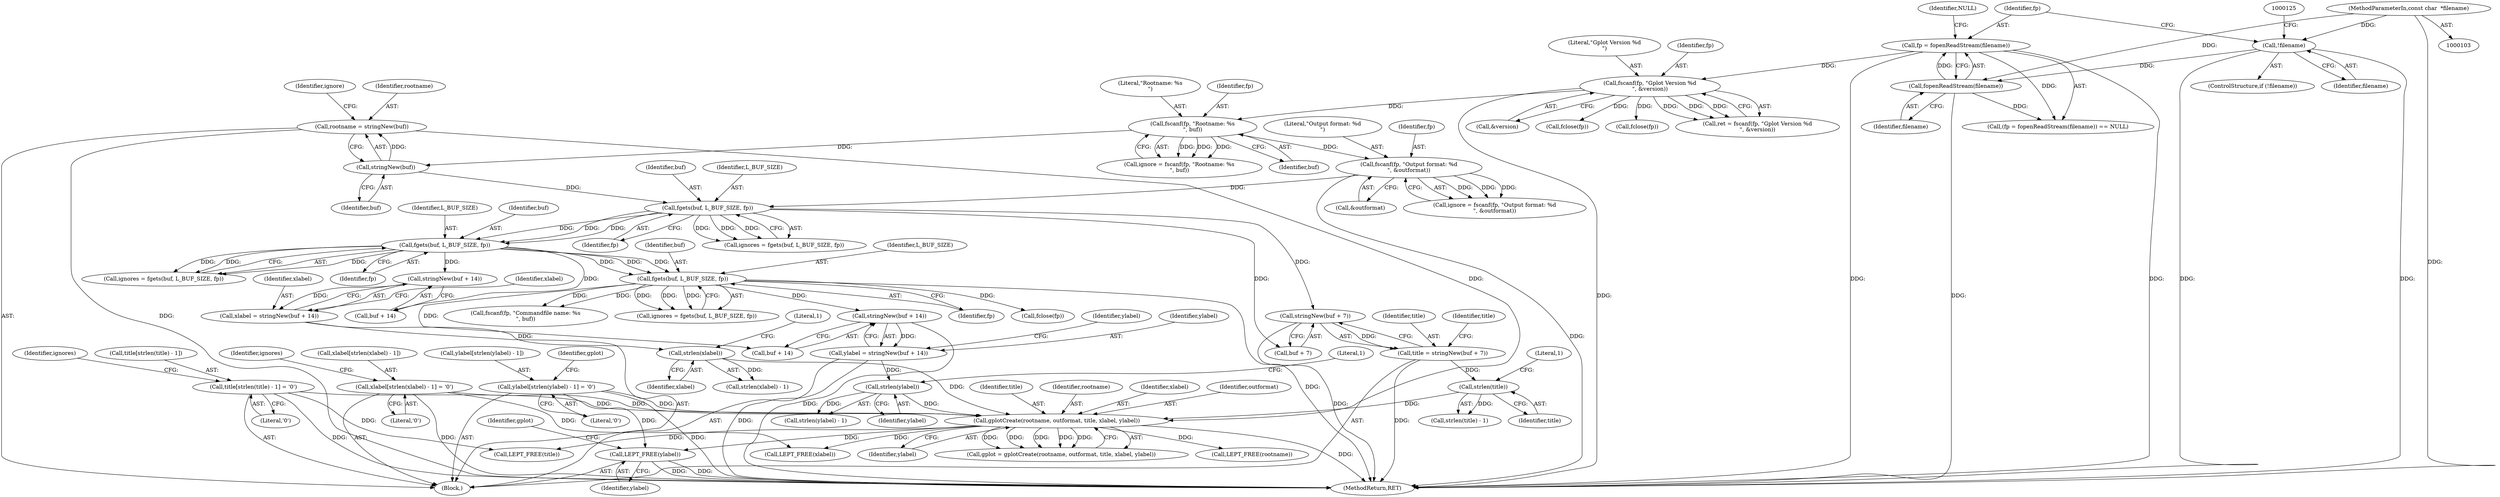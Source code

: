 digraph "1_leptonica_ee301cb2029db8a6289c5295daa42bba7715e99a_4@pointer" {
"1000270" [label="(Call,LEPT_FREE(ylabel))"];
"1000258" [label="(Call,gplotCreate(rootname, outformat, title, xlabel, ylabel))"];
"1000185" [label="(Call,rootname = stringNew(buf))"];
"1000187" [label="(Call,stringNew(buf))"];
"1000181" [label="(Call,fscanf(fp, \"Rootname: %s\n\", buf))"];
"1000146" [label="(Call,fscanf(fp, \"Gplot Version %d\n\", &version))"];
"1000132" [label="(Call,fp = fopenReadStream(filename))"];
"1000134" [label="(Call,fopenReadStream(filename))"];
"1000121" [label="(Call,!filename)"];
"1000104" [label="(MethodParameterIn,const char  *filename)"];
"1000208" [label="(Call,title[strlen(title) - 1] = '\0')"];
"1000212" [label="(Call,strlen(title))"];
"1000202" [label="(Call,title = stringNew(buf + 7))"];
"1000204" [label="(Call,stringNew(buf + 7))"];
"1000198" [label="(Call,fgets(buf, L_BUF_SIZE, fp))"];
"1000191" [label="(Call,fscanf(fp, \"Output format: %d\n\", &outformat))"];
"1000232" [label="(Call,strlen(xlabel))"];
"1000222" [label="(Call,xlabel = stringNew(buf + 14))"];
"1000224" [label="(Call,stringNew(buf + 14))"];
"1000218" [label="(Call,fgets(buf, L_BUF_SIZE, fp))"];
"1000228" [label="(Call,xlabel[strlen(xlabel) - 1] = '\0')"];
"1000252" [label="(Call,strlen(ylabel))"];
"1000242" [label="(Call,ylabel = stringNew(buf + 14))"];
"1000244" [label="(Call,stringNew(buf + 14))"];
"1000238" [label="(Call,fgets(buf, L_BUF_SIZE, fp))"];
"1000248" [label="(Call,ylabel[strlen(ylabel) - 1] = '\0')"];
"1000224" [label="(Call,stringNew(buf + 14))"];
"1000133" [label="(Identifier,fp)"];
"1000204" [label="(Call,stringNew(buf + 7))"];
"1000241" [label="(Identifier,fp)"];
"1000134" [label="(Call,fopenReadStream(filename))"];
"1000252" [label="(Call,strlen(ylabel))"];
"1000203" [label="(Identifier,title)"];
"1000264" [label="(Call,LEPT_FREE(rootname))"];
"1000257" [label="(Identifier,gplot)"];
"1000187" [label="(Call,stringNew(buf))"];
"1000250" [label="(Identifier,ylabel)"];
"1000183" [label="(Literal,\"Rootname: %s\n\")"];
"1000201" [label="(Identifier,fp)"];
"1000213" [label="(Identifier,title)"];
"1000233" [label="(Identifier,xlabel)"];
"1000135" [label="(Identifier,filename)"];
"1000260" [label="(Identifier,outformat)"];
"1000312" [label="(Call,fscanf(fp, \"Commandfile name: %s\n\", buf))"];
"1000132" [label="(Call,fp = fopenReadStream(filename))"];
"1000268" [label="(Call,LEPT_FREE(xlabel))"];
"1000225" [label="(Call,buf + 14)"];
"1000188" [label="(Identifier,buf)"];
"1000179" [label="(Call,ignore = fscanf(fp, \"Rootname: %s\n\", buf))"];
"1000181" [label="(Call,fscanf(fp, \"Rootname: %s\n\", buf))"];
"1000131" [label="(Call,(fp = fopenReadStream(filename)) == NULL)"];
"1000270" [label="(Call,LEPT_FREE(ylabel))"];
"1000222" [label="(Call,xlabel = stringNew(buf + 14))"];
"1000185" [label="(Call,rootname = stringNew(buf))"];
"1000199" [label="(Identifier,buf)"];
"1000209" [label="(Call,title[strlen(title) - 1])"];
"1000258" [label="(Call,gplotCreate(rootname, outformat, title, xlabel, ylabel))"];
"1000194" [label="(Call,&outformat)"];
"1000253" [label="(Identifier,ylabel)"];
"1000212" [label="(Call,strlen(title))"];
"1000230" [label="(Identifier,xlabel)"];
"1000198" [label="(Call,fgets(buf, L_BUF_SIZE, fp))"];
"1000261" [label="(Identifier,title)"];
"1000191" [label="(Call,fscanf(fp, \"Output format: %d\n\", &outformat))"];
"1000105" [label="(Block,)"];
"1000120" [label="(ControlStructure,if (!filename))"];
"1000217" [label="(Identifier,ignores)"];
"1000144" [label="(Call,ret = fscanf(fp, \"Gplot Version %d\n\", &version))"];
"1000229" [label="(Call,xlabel[strlen(xlabel) - 1])"];
"1000259" [label="(Identifier,rootname)"];
"1000189" [label="(Call,ignore = fscanf(fp, \"Output format: %d\n\", &outformat))"];
"1000235" [label="(Literal,'\0')"];
"1000245" [label="(Call,buf + 14)"];
"1000242" [label="(Call,ylabel = stringNew(buf + 14))"];
"1000148" [label="(Literal,\"Gplot Version %d\n\")"];
"1000228" [label="(Call,xlabel[strlen(xlabel) - 1] = '\0')"];
"1000232" [label="(Call,strlen(xlabel))"];
"1000216" [label="(Call,ignores = fgets(buf, L_BUF_SIZE, fp))"];
"1000104" [label="(MethodParameterIn,const char  *filename)"];
"1000263" [label="(Identifier,ylabel)"];
"1000190" [label="(Identifier,ignore)"];
"1000254" [label="(Literal,1)"];
"1000200" [label="(Identifier,L_BUF_SIZE)"];
"1000186" [label="(Identifier,rootname)"];
"1000184" [label="(Identifier,buf)"];
"1000411" [label="(MethodReturn,RET)"];
"1000266" [label="(Call,LEPT_FREE(title))"];
"1000211" [label="(Call,strlen(title) - 1)"];
"1000240" [label="(Identifier,L_BUF_SIZE)"];
"1000234" [label="(Literal,1)"];
"1000248" [label="(Call,ylabel[strlen(ylabel) - 1] = '\0')"];
"1000244" [label="(Call,stringNew(buf + 14))"];
"1000170" [label="(Call,fclose(fp))"];
"1000146" [label="(Call,fscanf(fp, \"Gplot Version %d\n\", &version))"];
"1000121" [label="(Call,!filename)"];
"1000196" [label="(Call,ignores = fgets(buf, L_BUF_SIZE, fp))"];
"1000271" [label="(Identifier,ylabel)"];
"1000149" [label="(Call,&version)"];
"1000238" [label="(Call,fgets(buf, L_BUF_SIZE, fp))"];
"1000223" [label="(Identifier,xlabel)"];
"1000122" [label="(Identifier,filename)"];
"1000147" [label="(Identifier,fp)"];
"1000193" [label="(Literal,\"Output format: %d\n\")"];
"1000276" [label="(Call,fclose(fp))"];
"1000262" [label="(Identifier,xlabel)"];
"1000255" [label="(Literal,'\0')"];
"1000192" [label="(Identifier,fp)"];
"1000156" [label="(Call,fclose(fp))"];
"1000239" [label="(Identifier,buf)"];
"1000220" [label="(Identifier,L_BUF_SIZE)"];
"1000218" [label="(Call,fgets(buf, L_BUF_SIZE, fp))"];
"1000210" [label="(Identifier,title)"];
"1000182" [label="(Identifier,fp)"];
"1000251" [label="(Call,strlen(ylabel) - 1)"];
"1000256" [label="(Call,gplot = gplotCreate(rootname, outformat, title, xlabel, ylabel))"];
"1000219" [label="(Identifier,buf)"];
"1000214" [label="(Literal,1)"];
"1000205" [label="(Call,buf + 7)"];
"1000236" [label="(Call,ignores = fgets(buf, L_BUF_SIZE, fp))"];
"1000249" [label="(Call,ylabel[strlen(ylabel) - 1])"];
"1000231" [label="(Call,strlen(xlabel) - 1)"];
"1000221" [label="(Identifier,fp)"];
"1000215" [label="(Literal,'\0')"];
"1000237" [label="(Identifier,ignores)"];
"1000243" [label="(Identifier,ylabel)"];
"1000208" [label="(Call,title[strlen(title) - 1] = '\0')"];
"1000202" [label="(Call,title = stringNew(buf + 7))"];
"1000274" [label="(Identifier,gplot)"];
"1000136" [label="(Identifier,NULL)"];
"1000270" -> "1000105"  [label="AST: "];
"1000270" -> "1000271"  [label="CFG: "];
"1000271" -> "1000270"  [label="AST: "];
"1000274" -> "1000270"  [label="CFG: "];
"1000270" -> "1000411"  [label="DDG: "];
"1000270" -> "1000411"  [label="DDG: "];
"1000258" -> "1000270"  [label="DDG: "];
"1000248" -> "1000270"  [label="DDG: "];
"1000258" -> "1000256"  [label="AST: "];
"1000258" -> "1000263"  [label="CFG: "];
"1000259" -> "1000258"  [label="AST: "];
"1000260" -> "1000258"  [label="AST: "];
"1000261" -> "1000258"  [label="AST: "];
"1000262" -> "1000258"  [label="AST: "];
"1000263" -> "1000258"  [label="AST: "];
"1000256" -> "1000258"  [label="CFG: "];
"1000258" -> "1000411"  [label="DDG: "];
"1000258" -> "1000256"  [label="DDG: "];
"1000258" -> "1000256"  [label="DDG: "];
"1000258" -> "1000256"  [label="DDG: "];
"1000258" -> "1000256"  [label="DDG: "];
"1000258" -> "1000256"  [label="DDG: "];
"1000185" -> "1000258"  [label="DDG: "];
"1000208" -> "1000258"  [label="DDG: "];
"1000212" -> "1000258"  [label="DDG: "];
"1000232" -> "1000258"  [label="DDG: "];
"1000228" -> "1000258"  [label="DDG: "];
"1000252" -> "1000258"  [label="DDG: "];
"1000248" -> "1000258"  [label="DDG: "];
"1000258" -> "1000264"  [label="DDG: "];
"1000258" -> "1000266"  [label="DDG: "];
"1000258" -> "1000268"  [label="DDG: "];
"1000185" -> "1000105"  [label="AST: "];
"1000185" -> "1000187"  [label="CFG: "];
"1000186" -> "1000185"  [label="AST: "];
"1000187" -> "1000185"  [label="AST: "];
"1000190" -> "1000185"  [label="CFG: "];
"1000185" -> "1000411"  [label="DDG: "];
"1000187" -> "1000185"  [label="DDG: "];
"1000187" -> "1000188"  [label="CFG: "];
"1000188" -> "1000187"  [label="AST: "];
"1000181" -> "1000187"  [label="DDG: "];
"1000187" -> "1000198"  [label="DDG: "];
"1000181" -> "1000179"  [label="AST: "];
"1000181" -> "1000184"  [label="CFG: "];
"1000182" -> "1000181"  [label="AST: "];
"1000183" -> "1000181"  [label="AST: "];
"1000184" -> "1000181"  [label="AST: "];
"1000179" -> "1000181"  [label="CFG: "];
"1000181" -> "1000179"  [label="DDG: "];
"1000181" -> "1000179"  [label="DDG: "];
"1000181" -> "1000179"  [label="DDG: "];
"1000146" -> "1000181"  [label="DDG: "];
"1000181" -> "1000191"  [label="DDG: "];
"1000146" -> "1000144"  [label="AST: "];
"1000146" -> "1000149"  [label="CFG: "];
"1000147" -> "1000146"  [label="AST: "];
"1000148" -> "1000146"  [label="AST: "];
"1000149" -> "1000146"  [label="AST: "];
"1000144" -> "1000146"  [label="CFG: "];
"1000146" -> "1000411"  [label="DDG: "];
"1000146" -> "1000144"  [label="DDG: "];
"1000146" -> "1000144"  [label="DDG: "];
"1000146" -> "1000144"  [label="DDG: "];
"1000132" -> "1000146"  [label="DDG: "];
"1000146" -> "1000156"  [label="DDG: "];
"1000146" -> "1000170"  [label="DDG: "];
"1000132" -> "1000131"  [label="AST: "];
"1000132" -> "1000134"  [label="CFG: "];
"1000133" -> "1000132"  [label="AST: "];
"1000134" -> "1000132"  [label="AST: "];
"1000136" -> "1000132"  [label="CFG: "];
"1000132" -> "1000411"  [label="DDG: "];
"1000132" -> "1000411"  [label="DDG: "];
"1000132" -> "1000131"  [label="DDG: "];
"1000134" -> "1000132"  [label="DDG: "];
"1000134" -> "1000135"  [label="CFG: "];
"1000135" -> "1000134"  [label="AST: "];
"1000134" -> "1000411"  [label="DDG: "];
"1000134" -> "1000131"  [label="DDG: "];
"1000121" -> "1000134"  [label="DDG: "];
"1000104" -> "1000134"  [label="DDG: "];
"1000121" -> "1000120"  [label="AST: "];
"1000121" -> "1000122"  [label="CFG: "];
"1000122" -> "1000121"  [label="AST: "];
"1000125" -> "1000121"  [label="CFG: "];
"1000133" -> "1000121"  [label="CFG: "];
"1000121" -> "1000411"  [label="DDG: "];
"1000121" -> "1000411"  [label="DDG: "];
"1000104" -> "1000121"  [label="DDG: "];
"1000104" -> "1000103"  [label="AST: "];
"1000104" -> "1000411"  [label="DDG: "];
"1000208" -> "1000105"  [label="AST: "];
"1000208" -> "1000215"  [label="CFG: "];
"1000209" -> "1000208"  [label="AST: "];
"1000215" -> "1000208"  [label="AST: "];
"1000217" -> "1000208"  [label="CFG: "];
"1000208" -> "1000411"  [label="DDG: "];
"1000208" -> "1000266"  [label="DDG: "];
"1000212" -> "1000211"  [label="AST: "];
"1000212" -> "1000213"  [label="CFG: "];
"1000213" -> "1000212"  [label="AST: "];
"1000214" -> "1000212"  [label="CFG: "];
"1000212" -> "1000211"  [label="DDG: "];
"1000202" -> "1000212"  [label="DDG: "];
"1000202" -> "1000105"  [label="AST: "];
"1000202" -> "1000204"  [label="CFG: "];
"1000203" -> "1000202"  [label="AST: "];
"1000204" -> "1000202"  [label="AST: "];
"1000210" -> "1000202"  [label="CFG: "];
"1000202" -> "1000411"  [label="DDG: "];
"1000204" -> "1000202"  [label="DDG: "];
"1000204" -> "1000205"  [label="CFG: "];
"1000205" -> "1000204"  [label="AST: "];
"1000204" -> "1000411"  [label="DDG: "];
"1000198" -> "1000204"  [label="DDG: "];
"1000198" -> "1000196"  [label="AST: "];
"1000198" -> "1000201"  [label="CFG: "];
"1000199" -> "1000198"  [label="AST: "];
"1000200" -> "1000198"  [label="AST: "];
"1000201" -> "1000198"  [label="AST: "];
"1000196" -> "1000198"  [label="CFG: "];
"1000198" -> "1000196"  [label="DDG: "];
"1000198" -> "1000196"  [label="DDG: "];
"1000198" -> "1000196"  [label="DDG: "];
"1000191" -> "1000198"  [label="DDG: "];
"1000198" -> "1000205"  [label="DDG: "];
"1000198" -> "1000218"  [label="DDG: "];
"1000198" -> "1000218"  [label="DDG: "];
"1000198" -> "1000218"  [label="DDG: "];
"1000191" -> "1000189"  [label="AST: "];
"1000191" -> "1000194"  [label="CFG: "];
"1000192" -> "1000191"  [label="AST: "];
"1000193" -> "1000191"  [label="AST: "];
"1000194" -> "1000191"  [label="AST: "];
"1000189" -> "1000191"  [label="CFG: "];
"1000191" -> "1000411"  [label="DDG: "];
"1000191" -> "1000189"  [label="DDG: "];
"1000191" -> "1000189"  [label="DDG: "];
"1000191" -> "1000189"  [label="DDG: "];
"1000232" -> "1000231"  [label="AST: "];
"1000232" -> "1000233"  [label="CFG: "];
"1000233" -> "1000232"  [label="AST: "];
"1000234" -> "1000232"  [label="CFG: "];
"1000232" -> "1000231"  [label="DDG: "];
"1000222" -> "1000232"  [label="DDG: "];
"1000222" -> "1000105"  [label="AST: "];
"1000222" -> "1000224"  [label="CFG: "];
"1000223" -> "1000222"  [label="AST: "];
"1000224" -> "1000222"  [label="AST: "];
"1000230" -> "1000222"  [label="CFG: "];
"1000224" -> "1000222"  [label="DDG: "];
"1000224" -> "1000225"  [label="CFG: "];
"1000225" -> "1000224"  [label="AST: "];
"1000218" -> "1000224"  [label="DDG: "];
"1000218" -> "1000216"  [label="AST: "];
"1000218" -> "1000221"  [label="CFG: "];
"1000219" -> "1000218"  [label="AST: "];
"1000220" -> "1000218"  [label="AST: "];
"1000221" -> "1000218"  [label="AST: "];
"1000216" -> "1000218"  [label="CFG: "];
"1000218" -> "1000216"  [label="DDG: "];
"1000218" -> "1000216"  [label="DDG: "];
"1000218" -> "1000216"  [label="DDG: "];
"1000218" -> "1000225"  [label="DDG: "];
"1000218" -> "1000238"  [label="DDG: "];
"1000218" -> "1000238"  [label="DDG: "];
"1000218" -> "1000238"  [label="DDG: "];
"1000228" -> "1000105"  [label="AST: "];
"1000228" -> "1000235"  [label="CFG: "];
"1000229" -> "1000228"  [label="AST: "];
"1000235" -> "1000228"  [label="AST: "];
"1000237" -> "1000228"  [label="CFG: "];
"1000228" -> "1000411"  [label="DDG: "];
"1000228" -> "1000268"  [label="DDG: "];
"1000252" -> "1000251"  [label="AST: "];
"1000252" -> "1000253"  [label="CFG: "];
"1000253" -> "1000252"  [label="AST: "];
"1000254" -> "1000252"  [label="CFG: "];
"1000252" -> "1000251"  [label="DDG: "];
"1000242" -> "1000252"  [label="DDG: "];
"1000242" -> "1000105"  [label="AST: "];
"1000242" -> "1000244"  [label="CFG: "];
"1000243" -> "1000242"  [label="AST: "];
"1000244" -> "1000242"  [label="AST: "];
"1000250" -> "1000242"  [label="CFG: "];
"1000242" -> "1000411"  [label="DDG: "];
"1000244" -> "1000242"  [label="DDG: "];
"1000244" -> "1000245"  [label="CFG: "];
"1000245" -> "1000244"  [label="AST: "];
"1000244" -> "1000411"  [label="DDG: "];
"1000238" -> "1000244"  [label="DDG: "];
"1000238" -> "1000236"  [label="AST: "];
"1000238" -> "1000241"  [label="CFG: "];
"1000239" -> "1000238"  [label="AST: "];
"1000240" -> "1000238"  [label="AST: "];
"1000241" -> "1000238"  [label="AST: "];
"1000236" -> "1000238"  [label="CFG: "];
"1000238" -> "1000411"  [label="DDG: "];
"1000238" -> "1000236"  [label="DDG: "];
"1000238" -> "1000236"  [label="DDG: "];
"1000238" -> "1000236"  [label="DDG: "];
"1000238" -> "1000245"  [label="DDG: "];
"1000238" -> "1000276"  [label="DDG: "];
"1000238" -> "1000312"  [label="DDG: "];
"1000238" -> "1000312"  [label="DDG: "];
"1000248" -> "1000105"  [label="AST: "];
"1000248" -> "1000255"  [label="CFG: "];
"1000249" -> "1000248"  [label="AST: "];
"1000255" -> "1000248"  [label="AST: "];
"1000257" -> "1000248"  [label="CFG: "];
"1000248" -> "1000411"  [label="DDG: "];
}
